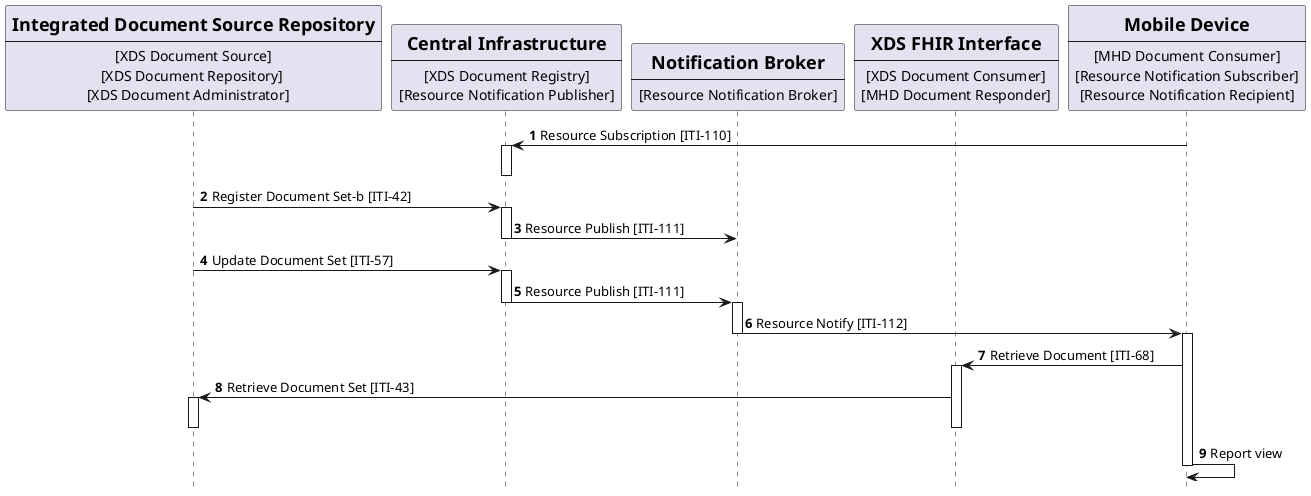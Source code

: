 @startuml
skinparam svgDimensionStyle false
hide footbox
/'title "Subscription with DSUBm on MHD on FHIR infrastructure from Mobile Device" '/

participant Repository [
    =Integrated Document Source Repository
    ----
    [XDS Document Source]
    [XDS Document Repository] 
    [XDS Document Administrator]   
] 

participant Central [
    =Central Infrastructure
    ----
    [XDS Document Registry]
    [Resource Notification Publisher]
] 

participant Broker [
    =Notification Broker
    ----
    [Resource Notification Broker]
] 

participant XDSonFHIR [
    =XDS FHIR Interface
    ----
    [XDS Document Consumer]
    [MHD Document Responder]
] 

participant MobileDevice [
    =Mobile Device
    ----
    [MHD Document Consumer]
    [Resource Notification Subscriber]
    [Resource Notification Recipient]
] 
autonumber 1 "<b>"
MobileDevice -> Central: Resource Subscription [ITI-110]
activate Central
deactivate Central


Repository -> Central: Register Document Set-b [ITI-42]
activate Central
Central -> Broker :  Resource Publish [ITI-111]
deactivate Central

Repository -> Central: Update Document Set [ITI-57]
activate Central
Central -> Broker :  Resource Publish [ITI-111]
deactivate Central
activate Broker
Broker -> MobileDevice: Resource Notify [ITI-112]
deactivate Broker
activate MobileDevice
MobileDevice -> XDSonFHIR: Retrieve Document [ITI-68]
activate XDSonFHIR
XDSonFHIR -> Repository: Retrieve Document Set [ITI-43]
activate Repository
deactivate XDSonFHIR
deactivate Repository
MobileDevice -> MobileDevice: Report view
deactivate MobileDevice


@enduml
